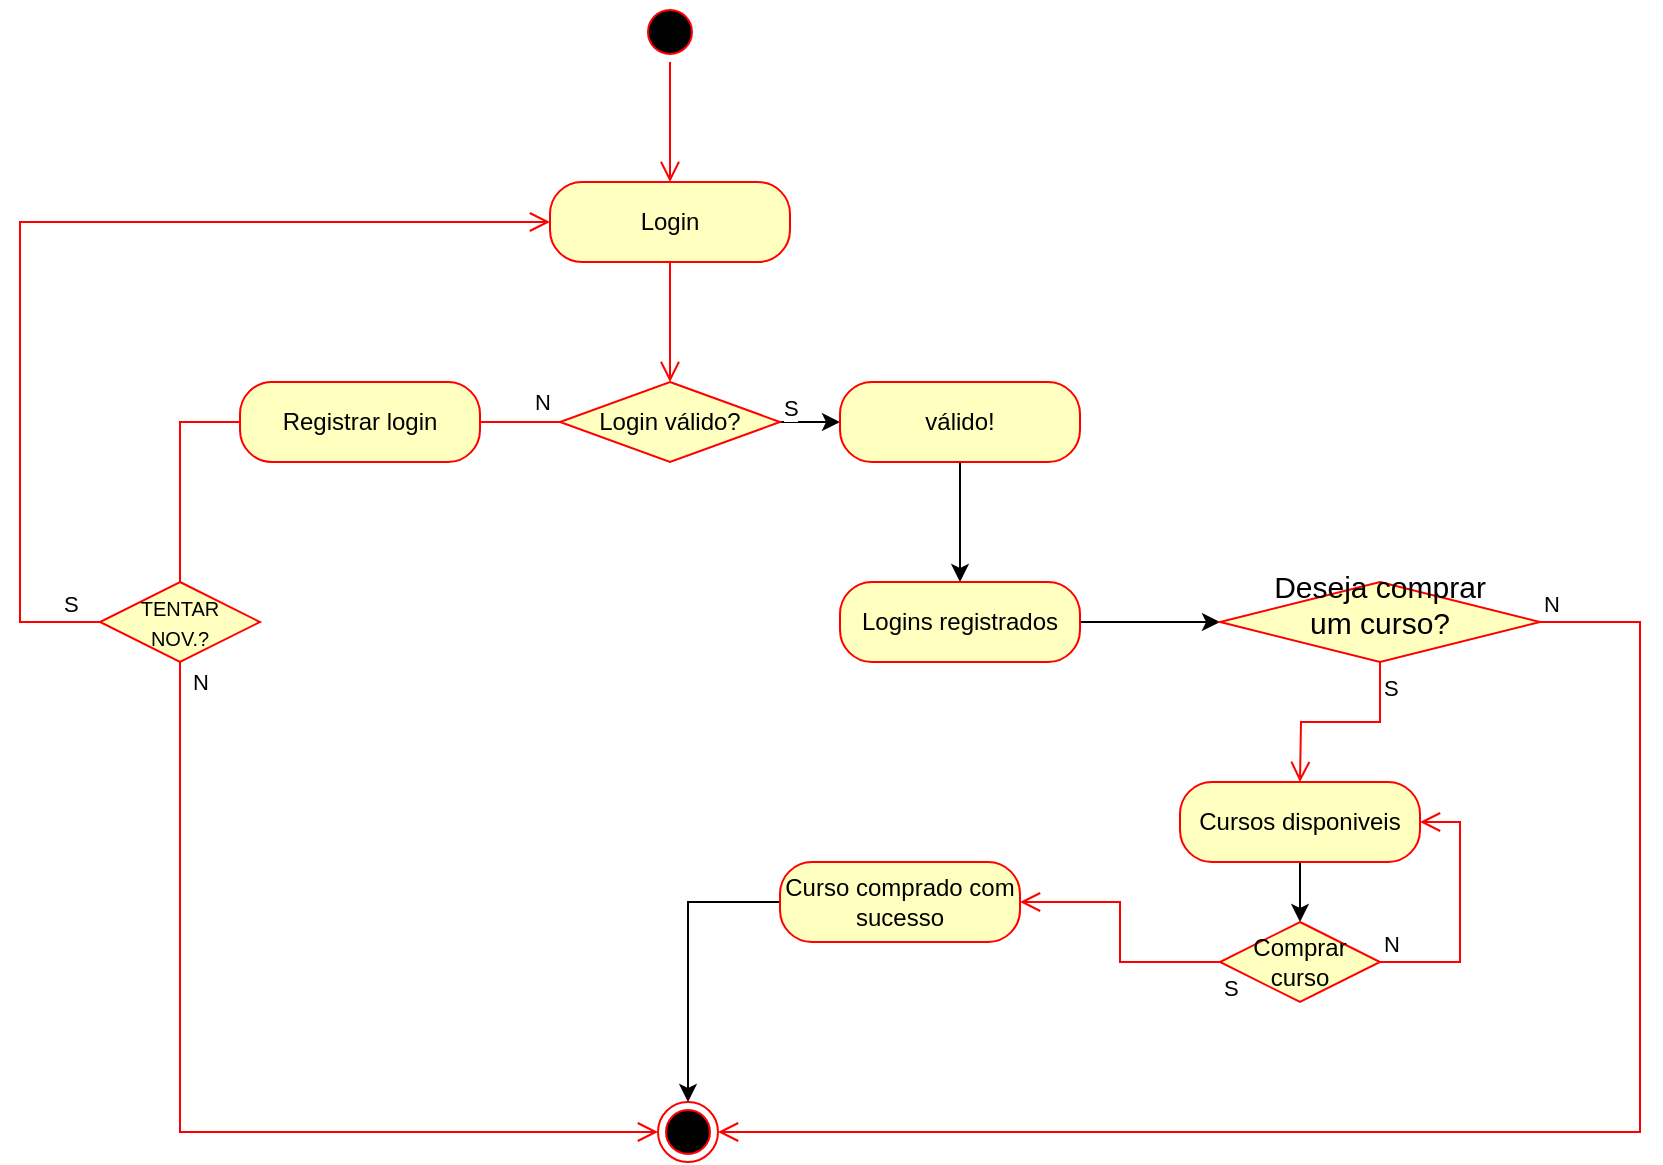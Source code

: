 <mxfile version="21.8.1" type="github">
  <diagram name="Página-1" id="WlOjMpnr5hbR3XQn9iEC">
    <mxGraphModel dx="880" dy="470" grid="1" gridSize="10" guides="1" tooltips="1" connect="1" arrows="1" fold="1" page="1" pageScale="1" pageWidth="827" pageHeight="1169" math="0" shadow="0">
      <root>
        <mxCell id="0" />
        <mxCell id="1" parent="0" />
        <mxCell id="8Cllrwhx5FzIR-J2cx30-1" value="" style="ellipse;html=1;shape=startState;fillColor=#000000;strokeColor=#ff0000;" parent="1" vertex="1">
          <mxGeometry x="390" y="20" width="30" height="30" as="geometry" />
        </mxCell>
        <mxCell id="8Cllrwhx5FzIR-J2cx30-2" value="" style="edgeStyle=orthogonalEdgeStyle;html=1;verticalAlign=bottom;endArrow=open;endSize=8;strokeColor=#ff0000;rounded=0;" parent="1" source="8Cllrwhx5FzIR-J2cx30-1" edge="1">
          <mxGeometry relative="1" as="geometry">
            <mxPoint x="405" y="110" as="targetPoint" />
          </mxGeometry>
        </mxCell>
        <mxCell id="8Cllrwhx5FzIR-J2cx30-3" value="Login" style="rounded=1;whiteSpace=wrap;html=1;arcSize=40;fontColor=#000000;fillColor=#ffffc0;strokeColor=#ff0000;" parent="1" vertex="1">
          <mxGeometry x="345" y="110" width="120" height="40" as="geometry" />
        </mxCell>
        <mxCell id="8Cllrwhx5FzIR-J2cx30-4" value="" style="edgeStyle=orthogonalEdgeStyle;html=1;verticalAlign=bottom;endArrow=open;endSize=8;strokeColor=#ff0000;rounded=0;" parent="1" source="8Cllrwhx5FzIR-J2cx30-3" edge="1">
          <mxGeometry relative="1" as="geometry">
            <mxPoint x="405" y="210" as="targetPoint" />
          </mxGeometry>
        </mxCell>
        <mxCell id="8Cllrwhx5FzIR-J2cx30-5" value="" style="edgeStyle=orthogonalEdgeStyle;rounded=0;orthogonalLoop=1;jettySize=auto;html=1;" parent="1" source="8Cllrwhx5FzIR-J2cx30-6" target="8Cllrwhx5FzIR-J2cx30-12" edge="1">
          <mxGeometry relative="1" as="geometry" />
        </mxCell>
        <mxCell id="8Cllrwhx5FzIR-J2cx30-6" value="Login válido?" style="rhombus;whiteSpace=wrap;html=1;fontColor=#000000;fillColor=#ffffc0;strokeColor=#ff0000;" parent="1" vertex="1">
          <mxGeometry x="350" y="210" width="110" height="40" as="geometry" />
        </mxCell>
        <mxCell id="8Cllrwhx5FzIR-J2cx30-7" value="S" style="edgeStyle=orthogonalEdgeStyle;html=1;align=left;verticalAlign=top;endArrow=open;endSize=8;strokeColor=#ff0000;rounded=0;exitX=0;exitY=0.5;exitDx=0;exitDy=0;entryX=0;entryY=0.5;entryDx=0;entryDy=0;" parent="1" source="8Cllrwhx5FzIR-J2cx30-6" target="8Cllrwhx5FzIR-J2cx30-10" edge="1">
          <mxGeometry x="-1" y="-112" relative="1" as="geometry">
            <mxPoint x="370" y="880" as="targetPoint" />
            <Array as="points">
              <mxPoint x="160" y="230" />
              <mxPoint x="160" y="585" />
            </Array>
            <mxPoint x="110" y="92" as="offset" />
          </mxGeometry>
        </mxCell>
        <mxCell id="8Cllrwhx5FzIR-J2cx30-8" value="N" style="edgeLabel;html=1;align=center;verticalAlign=middle;resizable=0;points=[];" parent="8Cllrwhx5FzIR-J2cx30-7" vertex="1" connectable="0">
          <mxGeometry x="-0.163" y="2" relative="1" as="geometry">
            <mxPoint x="8" y="-8" as="offset" />
          </mxGeometry>
        </mxCell>
        <mxCell id="8Cllrwhx5FzIR-J2cx30-9" value="N" style="edgeLabel;html=1;align=center;verticalAlign=middle;resizable=0;points=[];" parent="8Cllrwhx5FzIR-J2cx30-7" vertex="1" connectable="0">
          <mxGeometry x="-0.963" y="-1" relative="1" as="geometry">
            <mxPoint x="5" y="-9" as="offset" />
          </mxGeometry>
        </mxCell>
        <mxCell id="8Cllrwhx5FzIR-J2cx30-10" value="" style="ellipse;html=1;shape=endState;fillColor=#000000;strokeColor=#ff0000;" parent="1" vertex="1">
          <mxGeometry x="399" y="570" width="30" height="30" as="geometry" />
        </mxCell>
        <mxCell id="8Cllrwhx5FzIR-J2cx30-11" style="edgeStyle=orthogonalEdgeStyle;rounded=0;orthogonalLoop=1;jettySize=auto;html=1;entryX=0.5;entryY=0;entryDx=0;entryDy=0;" parent="1" source="8Cllrwhx5FzIR-J2cx30-12" target="8Cllrwhx5FzIR-J2cx30-14" edge="1">
          <mxGeometry relative="1" as="geometry">
            <mxPoint x="640" y="230.059" as="targetPoint" />
          </mxGeometry>
        </mxCell>
        <mxCell id="8Cllrwhx5FzIR-J2cx30-12" value="válido!" style="rounded=1;whiteSpace=wrap;html=1;arcSize=40;fontColor=#000000;fillColor=#ffffc0;strokeColor=#ff0000;" parent="1" vertex="1">
          <mxGeometry x="490" y="210" width="120" height="40" as="geometry" />
        </mxCell>
        <mxCell id="8Cllrwhx5FzIR-J2cx30-13" style="edgeStyle=orthogonalEdgeStyle;rounded=0;orthogonalLoop=1;jettySize=auto;html=1;entryX=0;entryY=0.5;entryDx=0;entryDy=0;" parent="1" source="8Cllrwhx5FzIR-J2cx30-14" target="8Cllrwhx5FzIR-J2cx30-15" edge="1">
          <mxGeometry relative="1" as="geometry" />
        </mxCell>
        <mxCell id="8Cllrwhx5FzIR-J2cx30-14" value="Logins registrados" style="rounded=1;whiteSpace=wrap;html=1;arcSize=40;fontColor=#000000;fillColor=#ffffc0;strokeColor=#ff0000;" parent="1" vertex="1">
          <mxGeometry x="490" y="310" width="120" height="40" as="geometry" />
        </mxCell>
        <mxCell id="8Cllrwhx5FzIR-J2cx30-15" value="&lt;font style=&quot;font-size: 15px;&quot;&gt;Deseja comprar&lt;br&gt;um curso?&lt;br&gt;&lt;br&gt;&lt;/font&gt;" style="rhombus;whiteSpace=wrap;html=1;fontColor=#000000;fillColor=#ffffc0;strokeColor=#ff0000;" parent="1" vertex="1">
          <mxGeometry x="680" y="310" width="160" height="40" as="geometry" />
        </mxCell>
        <mxCell id="8Cllrwhx5FzIR-J2cx30-16" value="N" style="edgeStyle=orthogonalEdgeStyle;html=1;align=left;verticalAlign=bottom;endArrow=open;endSize=8;strokeColor=#ff0000;rounded=0;entryX=1;entryY=0.5;entryDx=0;entryDy=0;exitX=1;exitY=0.5;exitDx=0;exitDy=0;" parent="1" source="8Cllrwhx5FzIR-J2cx30-15" target="8Cllrwhx5FzIR-J2cx30-10" edge="1">
          <mxGeometry x="-1" relative="1" as="geometry">
            <mxPoint x="870" y="330" as="targetPoint" />
            <Array as="points">
              <mxPoint x="890" y="330" />
              <mxPoint x="890" y="585" />
            </Array>
          </mxGeometry>
        </mxCell>
        <mxCell id="8Cllrwhx5FzIR-J2cx30-17" value="S" style="edgeStyle=orthogonalEdgeStyle;html=1;align=left;verticalAlign=top;endArrow=open;endSize=8;strokeColor=#ff0000;rounded=0;" parent="1" source="8Cllrwhx5FzIR-J2cx30-15" edge="1">
          <mxGeometry x="-1" relative="1" as="geometry">
            <mxPoint x="720" y="410" as="targetPoint" />
          </mxGeometry>
        </mxCell>
        <mxCell id="8Cllrwhx5FzIR-J2cx30-18" style="edgeStyle=orthogonalEdgeStyle;rounded=0;orthogonalLoop=1;jettySize=auto;html=1;entryX=0.5;entryY=0;entryDx=0;entryDy=0;exitX=0.5;exitY=1;exitDx=0;exitDy=0;" parent="1" source="8Cllrwhx5FzIR-J2cx30-19" target="8Cllrwhx5FzIR-J2cx30-25" edge="1">
          <mxGeometry relative="1" as="geometry" />
        </mxCell>
        <mxCell id="8Cllrwhx5FzIR-J2cx30-19" value="Cursos disponiveis" style="rounded=1;whiteSpace=wrap;html=1;arcSize=40;fontColor=#000000;fillColor=#ffffc0;strokeColor=#ff0000;" parent="1" vertex="1">
          <mxGeometry x="660" y="410" width="120" height="40" as="geometry" />
        </mxCell>
        <mxCell id="8Cllrwhx5FzIR-J2cx30-20" style="edgeStyle=orthogonalEdgeStyle;rounded=0;orthogonalLoop=1;jettySize=auto;html=1;entryX=0.5;entryY=0;entryDx=0;entryDy=0;" parent="1" source="8Cllrwhx5FzIR-J2cx30-21" target="8Cllrwhx5FzIR-J2cx30-10" edge="1">
          <mxGeometry relative="1" as="geometry" />
        </mxCell>
        <mxCell id="8Cllrwhx5FzIR-J2cx30-21" value="Curso comprado com sucesso" style="rounded=1;whiteSpace=wrap;html=1;arcSize=40;fontColor=#000000;fillColor=#ffffc0;strokeColor=#ff0000;" parent="1" vertex="1">
          <mxGeometry x="460" y="450" width="120" height="40" as="geometry" />
        </mxCell>
        <mxCell id="8Cllrwhx5FzIR-J2cx30-22" value="Registrar login" style="rounded=1;whiteSpace=wrap;html=1;arcSize=40;fontColor=#000000;fillColor=#ffffc0;strokeColor=#ff0000;" parent="1" vertex="1">
          <mxGeometry x="190" y="210" width="120" height="40" as="geometry" />
        </mxCell>
        <mxCell id="8Cllrwhx5FzIR-J2cx30-23" value="&lt;font size=&quot;1&quot;&gt;TENTAR&lt;br&gt;NOV.?&lt;br&gt;&lt;/font&gt;" style="rhombus;whiteSpace=wrap;html=1;fontColor=#000000;fillColor=#ffffc0;strokeColor=#ff0000;" parent="1" vertex="1">
          <mxGeometry x="120" y="310" width="80" height="40" as="geometry" />
        </mxCell>
        <mxCell id="8Cllrwhx5FzIR-J2cx30-24" value="S" style="edgeStyle=orthogonalEdgeStyle;html=1;align=left;verticalAlign=bottom;endArrow=open;endSize=8;strokeColor=#ff0000;rounded=0;exitX=0;exitY=0.5;exitDx=0;exitDy=0;entryX=0;entryY=0.5;entryDx=0;entryDy=0;" parent="1" source="8Cllrwhx5FzIR-J2cx30-23" target="8Cllrwhx5FzIR-J2cx30-3" edge="1">
          <mxGeometry x="-0.921" relative="1" as="geometry">
            <mxPoint x="300" y="330" as="targetPoint" />
            <Array as="points">
              <mxPoint x="80" y="330" />
              <mxPoint x="80" y="130" />
            </Array>
            <mxPoint as="offset" />
          </mxGeometry>
        </mxCell>
        <mxCell id="8Cllrwhx5FzIR-J2cx30-25" value="Comprar curso" style="rhombus;whiteSpace=wrap;html=1;fontColor=#000000;fillColor=#ffffc0;strokeColor=#ff0000;" parent="1" vertex="1">
          <mxGeometry x="680" y="480" width="80" height="40" as="geometry" />
        </mxCell>
        <mxCell id="8Cllrwhx5FzIR-J2cx30-26" value="N" style="edgeStyle=orthogonalEdgeStyle;html=1;align=left;verticalAlign=bottom;endArrow=open;endSize=8;strokeColor=#ff0000;rounded=0;entryX=1;entryY=0.5;entryDx=0;entryDy=0;exitX=1;exitY=0.5;exitDx=0;exitDy=0;" parent="1" source="8Cllrwhx5FzIR-J2cx30-25" target="8Cllrwhx5FzIR-J2cx30-19" edge="1">
          <mxGeometry x="-1" relative="1" as="geometry">
            <mxPoint x="810" y="490" as="targetPoint" />
            <Array as="points">
              <mxPoint x="800" y="500" />
              <mxPoint x="800" y="430" />
            </Array>
          </mxGeometry>
        </mxCell>
        <mxCell id="8Cllrwhx5FzIR-J2cx30-27" value="S" style="edgeStyle=orthogonalEdgeStyle;html=1;align=left;verticalAlign=top;endArrow=open;endSize=8;strokeColor=#ff0000;rounded=0;entryX=1;entryY=0.5;entryDx=0;entryDy=0;" parent="1" source="8Cllrwhx5FzIR-J2cx30-25" target="8Cllrwhx5FzIR-J2cx30-21" edge="1">
          <mxGeometry x="-1" relative="1" as="geometry">
            <mxPoint x="670" y="570" as="targetPoint" />
          </mxGeometry>
        </mxCell>
      </root>
    </mxGraphModel>
  </diagram>
</mxfile>
